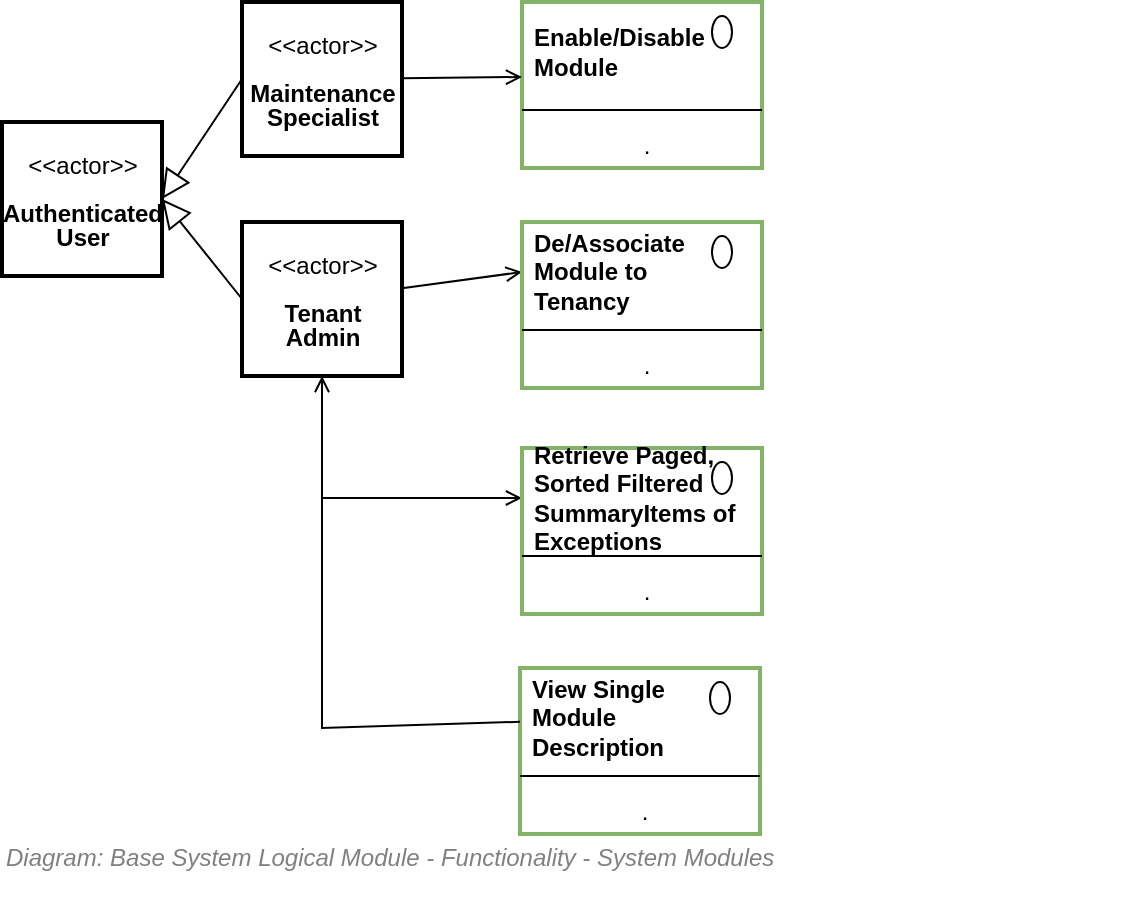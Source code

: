 <mxfile compressed="false" version="17.5.0" type="google">
  <diagram id="Ejtf3LYvVK-f6g9C-ugk" name="Module Management">
    <mxGraphModel grid="1" page="1" gridSize="10" guides="1" tooltips="1" connect="1" arrows="1" fold="1" pageScale="1" pageWidth="827" pageHeight="1169" math="0" shadow="0">
      <root>
        <mxCell id="oZGsi7SANBZzed72GmKH-0" />
        <mxCell id="oZGsi7SANBZzed72GmKH-1" parent="oZGsi7SANBZzed72GmKH-0" />
        <mxCell id="Ah4b7YtR8JSupcsxefLh-12" value="&lt;font style=&quot;font-size: 12px&quot;&gt;&lt;i style=&quot;font-weight: normal&quot;&gt;&lt;span style=&quot;font-size: 12px&quot;&gt;Diagram: Base&amp;nbsp;&lt;/span&gt;&lt;/i&gt;&lt;span style=&quot;font-style: italic ; font-weight: 400&quot;&gt;System&lt;/span&gt;&lt;span style=&quot;font-style: italic ; font-weight: 400&quot;&gt;&amp;nbsp;&lt;/span&gt;&lt;i style=&quot;font-weight: normal&quot;&gt;&lt;span style=&quot;font-size: 12px&quot;&gt;Logical Module -&amp;nbsp;&lt;/span&gt;&lt;span style=&quot;font-size: 12px&quot;&gt;Functionality -&amp;nbsp;&lt;/span&gt;System Modules&lt;/i&gt;&lt;/font&gt;" style="text;strokeColor=none;fillColor=none;html=1;fontSize=12;fontStyle=1;verticalAlign=middle;align=left;shadow=0;glass=0;comic=0;opacity=30;fontColor=#808080;" vertex="1" parent="oZGsi7SANBZzed72GmKH-1">
          <mxGeometry x="120" y="655" width="520" height="20" as="geometry" />
        </mxCell>
        <UserObject label="" tooltip="ABOUT&#xa;&#xa;Systems that are expected to be maintainable and improvable over a long duration are expected to broken down into separate Logical Modules to keep them from growing into one un-maintainable, monolithic &quot;ball of mud&quot;. &#xa;&#xa;&#xa;&#xa;The first Logical Module (the &quot;Core&quot; module deals with issues common to just about all IT systems: diagnostics, errors, sessions, identity, authorisation, commands, system and application context and status information, tenancies, media, etc.&#xa;&#xa;&#xa;&#xa;By reusing and leveraging common Core functionality and models, other modules can remain focused on a specific business problem (Schooling, Pharmacies, Food handling, etc.) while remaining easy and cost effective to develop and extend. &#xa;&#xa;&#xa;Note:&#xa;as shown more clearly in the Development View, Logical Modules are made up of a set of Assemblies." id="Ah4b7YtR8JSupcsxefLh-13">
          <mxCell style="shape=image;html=1;verticalAlign=top;verticalLabelPosition=bottom;labelBackgroundColor=#ffffff;imageAspect=0;aspect=fixed;image=https://cdn1.iconfinder.com/data/icons/hawcons/32/699014-icon-28-information-128.png;shadow=0;dashed=0;fontFamily=Helvetica;fontSize=12;fontColor=#000000;align=center;strokeColor=#000000;fillColor=#505050;dashPattern=1 1;" vertex="1" parent="oZGsi7SANBZzed72GmKH-1">
            <mxGeometry x="660" y="665" width="20" height="20" as="geometry" />
          </mxCell>
        </UserObject>
        <mxCell id="BaTy3wc9_1nbsWXVdK0K-0" value="" style="endArrow=block;endFill=0;endSize=12;html=1;strokeColor=#000000;fontSize=10;entryX=1;entryY=0.5;entryDx=0;entryDy=0;exitX=0;exitY=0.5;exitDx=0;exitDy=0;" edge="1" parent="oZGsi7SANBZzed72GmKH-1" source="BaTy3wc9_1nbsWXVdK0K-15" target="BaTy3wc9_1nbsWXVdK0K-16">
          <mxGeometry width="160" relative="1" as="geometry">
            <mxPoint x="260" y="487" as="sourcePoint" />
            <mxPoint x="260" y="517" as="targetPoint" />
          </mxGeometry>
        </mxCell>
        <mxCell id="BaTy3wc9_1nbsWXVdK0K-1" style="edgeStyle=none;rounded=0;orthogonalLoop=1;jettySize=auto;html=1;entryX=0;entryY=0.5;entryDx=0;entryDy=0;endArrow=open;endFill=0;exitX=0.5;exitY=1;exitDx=0;exitDy=0;" edge="1" parent="oZGsi7SANBZzed72GmKH-1" source="BaTy3wc9_1nbsWXVdK0K-2" target="BaTy3wc9_1nbsWXVdK0K-4">
          <mxGeometry relative="1" as="geometry">
            <Array as="points">
              <mxPoint x="280" y="485" />
            </Array>
          </mxGeometry>
        </mxCell>
        <mxCell id="BaTy3wc9_1nbsWXVdK0K-23" style="edgeStyle=none;rounded=0;orthogonalLoop=1;jettySize=auto;html=1;entryX=0;entryY=0.5;entryDx=0;entryDy=0;endArrow=open;endFill=0;" edge="1" parent="oZGsi7SANBZzed72GmKH-1" source="BaTy3wc9_1nbsWXVdK0K-2" target="BaTy3wc9_1nbsWXVdK0K-19">
          <mxGeometry relative="1" as="geometry" />
        </mxCell>
        <mxCell id="BaTy3wc9_1nbsWXVdK0K-2" value="&lt;p style=&quot;line-height: 100%&quot;&gt;&amp;lt;&amp;lt;actor&amp;gt;&amp;gt;&lt;br&gt;&lt;br&gt;&lt;b&gt;Tenant&lt;br&gt;Admin&lt;/b&gt;&lt;/p&gt;" style="text;html=1;align=center;verticalAlign=middle;dashed=0;strokeColor=#000000;strokeWidth=2;" vertex="1" parent="oZGsi7SANBZzed72GmKH-1">
          <mxGeometry x="240" y="347" width="80" height="77" as="geometry" />
        </mxCell>
        <mxCell id="BaTy3wc9_1nbsWXVdK0K-3" value="" style="fontStyle=1;align=center;verticalAlign=top;childLayout=stackLayout;horizontal=1;horizontalStack=0;resizeParent=1;resizeParentMax=0;resizeLast=0;marginBottom=0;strokeColor=#82b366;strokeWidth=2;fillColor=none;" vertex="1" parent="oZGsi7SANBZzed72GmKH-1">
          <mxGeometry x="380" y="460" width="120" height="83" as="geometry" />
        </mxCell>
        <mxCell id="BaTy3wc9_1nbsWXVdK0K-4" value="Retrieve Paged, &lt;br&gt;Sorted Filtered&lt;br&gt;SummaryItems of &lt;br&gt;Exceptions" style="html=1;align=left;spacingLeft=4;verticalAlign=middle;strokeColor=none;fillColor=none;fontStyle=1" vertex="1" parent="BaTy3wc9_1nbsWXVdK0K-3">
          <mxGeometry width="120" height="50" as="geometry" />
        </mxCell>
        <mxCell id="BaTy3wc9_1nbsWXVdK0K-5" value="" style="shape=ellipse;" vertex="1" parent="BaTy3wc9_1nbsWXVdK0K-4">
          <mxGeometry x="1" width="10" height="16" relative="1" as="geometry">
            <mxPoint x="-25" y="7" as="offset" />
          </mxGeometry>
        </mxCell>
        <mxCell id="BaTy3wc9_1nbsWXVdK0K-6" value="" style="line;strokeWidth=1;fillColor=none;align=left;verticalAlign=middle;spacingTop=-1;spacingLeft=3;spacingRight=3;rotatable=0;labelPosition=right;points=[];portConstraint=eastwest;" vertex="1" parent="BaTy3wc9_1nbsWXVdK0K-3">
          <mxGeometry y="50" width="120" height="8" as="geometry" />
        </mxCell>
        <mxCell id="BaTy3wc9_1nbsWXVdK0K-7" value="." style="html=1;align=center;spacingLeft=4;verticalAlign=top;strokeColor=none;fillColor=none;" vertex="1" parent="BaTy3wc9_1nbsWXVdK0K-3">
          <mxGeometry y="58" width="120" height="25" as="geometry" />
        </mxCell>
        <mxCell id="BaTy3wc9_1nbsWXVdK0K-9" value="" style="fontStyle=1;align=center;verticalAlign=top;childLayout=stackLayout;horizontal=1;horizontalStack=0;resizeParent=1;resizeParentMax=0;resizeLast=0;marginBottom=0;strokeColor=#82b366;strokeWidth=2;fillColor=none;" vertex="1" parent="oZGsi7SANBZzed72GmKH-1">
          <mxGeometry x="380" y="237" width="120" height="83" as="geometry" />
        </mxCell>
        <mxCell id="BaTy3wc9_1nbsWXVdK0K-10" value="Enable/Disable&lt;br&gt;Module" style="html=1;align=left;spacingLeft=4;verticalAlign=middle;strokeColor=none;fillColor=none;fontStyle=1" vertex="1" parent="BaTy3wc9_1nbsWXVdK0K-9">
          <mxGeometry width="120" height="50" as="geometry" />
        </mxCell>
        <mxCell id="BaTy3wc9_1nbsWXVdK0K-11" value="" style="shape=ellipse;" vertex="1" parent="BaTy3wc9_1nbsWXVdK0K-10">
          <mxGeometry x="1" width="10" height="16" relative="1" as="geometry">
            <mxPoint x="-25" y="7" as="offset" />
          </mxGeometry>
        </mxCell>
        <mxCell id="BaTy3wc9_1nbsWXVdK0K-12" value="" style="line;strokeWidth=1;fillColor=none;align=left;verticalAlign=middle;spacingTop=-1;spacingLeft=3;spacingRight=3;rotatable=0;labelPosition=right;points=[];portConstraint=eastwest;" vertex="1" parent="BaTy3wc9_1nbsWXVdK0K-9">
          <mxGeometry y="50" width="120" height="8" as="geometry" />
        </mxCell>
        <mxCell id="BaTy3wc9_1nbsWXVdK0K-13" value="." style="html=1;align=center;spacingLeft=4;verticalAlign=top;strokeColor=none;fillColor=none;" vertex="1" parent="BaTy3wc9_1nbsWXVdK0K-9">
          <mxGeometry y="58" width="120" height="25" as="geometry" />
        </mxCell>
        <mxCell id="BaTy3wc9_1nbsWXVdK0K-14" style="edgeStyle=none;rounded=0;orthogonalLoop=1;jettySize=auto;html=1;entryX=0;entryY=0.75;entryDx=0;entryDy=0;endArrow=open;endFill=0;" edge="1" parent="oZGsi7SANBZzed72GmKH-1" source="BaTy3wc9_1nbsWXVdK0K-15" target="BaTy3wc9_1nbsWXVdK0K-10">
          <mxGeometry relative="1" as="geometry" />
        </mxCell>
        <mxCell id="BaTy3wc9_1nbsWXVdK0K-15" value="&lt;p style=&quot;line-height: 100%&quot;&gt;&amp;lt;&amp;lt;actor&amp;gt;&amp;gt;&lt;br&gt;&lt;br&gt;&lt;b&gt;Maintenance &lt;br&gt;Specialist&lt;/b&gt;&lt;/p&gt;" style="text;html=1;align=center;verticalAlign=middle;dashed=0;strokeColor=#000000;strokeWidth=2;" vertex="1" parent="oZGsi7SANBZzed72GmKH-1">
          <mxGeometry x="240" y="237" width="80" height="77" as="geometry" />
        </mxCell>
        <mxCell id="BaTy3wc9_1nbsWXVdK0K-16" value="&lt;p style=&quot;line-height: 100%&quot;&gt;&amp;lt;&amp;lt;actor&amp;gt;&amp;gt;&lt;br&gt;&lt;br&gt;&lt;b&gt;Authenticated&lt;br&gt;User&lt;/b&gt;&lt;/p&gt;" style="text;html=1;align=center;verticalAlign=middle;dashed=0;strokeColor=#000000;strokeWidth=2;" vertex="1" parent="oZGsi7SANBZzed72GmKH-1">
          <mxGeometry x="120" y="297" width="80" height="77" as="geometry" />
        </mxCell>
        <mxCell id="BaTy3wc9_1nbsWXVdK0K-17" value="" style="endArrow=block;endFill=0;endSize=12;html=1;strokeColor=#000000;fontSize=10;entryX=1;entryY=0.5;entryDx=0;entryDy=0;exitX=0;exitY=0.5;exitDx=0;exitDy=0;" edge="1" parent="oZGsi7SANBZzed72GmKH-1" source="BaTy3wc9_1nbsWXVdK0K-2" target="BaTy3wc9_1nbsWXVdK0K-16">
          <mxGeometry width="160" relative="1" as="geometry">
            <mxPoint x="250" y="285.5" as="sourcePoint" />
            <mxPoint x="210" y="345.5" as="targetPoint" />
          </mxGeometry>
        </mxCell>
        <mxCell id="BaTy3wc9_1nbsWXVdK0K-18" value="" style="fontStyle=1;align=center;verticalAlign=top;childLayout=stackLayout;horizontal=1;horizontalStack=0;resizeParent=1;resizeParentMax=0;resizeLast=0;marginBottom=0;strokeColor=#82b366;strokeWidth=2;fillColor=none;" vertex="1" parent="oZGsi7SANBZzed72GmKH-1">
          <mxGeometry x="380" y="347" width="120" height="83" as="geometry" />
        </mxCell>
        <mxCell id="BaTy3wc9_1nbsWXVdK0K-19" value="De/Associate &lt;br&gt;Module to &lt;br&gt;Tenancy" style="html=1;align=left;spacingLeft=4;verticalAlign=middle;strokeColor=none;fillColor=none;fontStyle=1" vertex="1" parent="BaTy3wc9_1nbsWXVdK0K-18">
          <mxGeometry width="120" height="50" as="geometry" />
        </mxCell>
        <mxCell id="BaTy3wc9_1nbsWXVdK0K-20" value="" style="shape=ellipse;" vertex="1" parent="BaTy3wc9_1nbsWXVdK0K-19">
          <mxGeometry x="1" width="10" height="16" relative="1" as="geometry">
            <mxPoint x="-25" y="7" as="offset" />
          </mxGeometry>
        </mxCell>
        <mxCell id="BaTy3wc9_1nbsWXVdK0K-21" value="" style="line;strokeWidth=1;fillColor=none;align=left;verticalAlign=middle;spacingTop=-1;spacingLeft=3;spacingRight=3;rotatable=0;labelPosition=right;points=[];portConstraint=eastwest;" vertex="1" parent="BaTy3wc9_1nbsWXVdK0K-18">
          <mxGeometry y="50" width="120" height="8" as="geometry" />
        </mxCell>
        <mxCell id="BaTy3wc9_1nbsWXVdK0K-22" value="." style="html=1;align=center;spacingLeft=4;verticalAlign=top;strokeColor=none;fillColor=none;" vertex="1" parent="BaTy3wc9_1nbsWXVdK0K-18">
          <mxGeometry y="58" width="120" height="25" as="geometry" />
        </mxCell>
        <mxCell id="BaTy3wc9_1nbsWXVdK0K-25" value="" style="fontStyle=1;align=center;verticalAlign=top;childLayout=stackLayout;horizontal=1;horizontalStack=0;resizeParent=1;resizeParentMax=0;resizeLast=0;marginBottom=0;strokeColor=#82b366;strokeWidth=2;fillColor=none;" vertex="1" parent="oZGsi7SANBZzed72GmKH-1">
          <mxGeometry x="379" y="570" width="120" height="83" as="geometry" />
        </mxCell>
        <mxCell id="BaTy3wc9_1nbsWXVdK0K-26" value="View Single &lt;br&gt;Module &lt;br&gt;Description" style="html=1;align=left;spacingLeft=4;verticalAlign=middle;strokeColor=none;fillColor=none;fontStyle=1" vertex="1" parent="BaTy3wc9_1nbsWXVdK0K-25">
          <mxGeometry width="120" height="50" as="geometry" />
        </mxCell>
        <mxCell id="BaTy3wc9_1nbsWXVdK0K-27" value="" style="shape=ellipse;" vertex="1" parent="BaTy3wc9_1nbsWXVdK0K-26">
          <mxGeometry x="1" width="10" height="16" relative="1" as="geometry">
            <mxPoint x="-25" y="7" as="offset" />
          </mxGeometry>
        </mxCell>
        <mxCell id="BaTy3wc9_1nbsWXVdK0K-28" value="" style="line;strokeWidth=1;fillColor=none;align=left;verticalAlign=middle;spacingTop=-1;spacingLeft=3;spacingRight=3;rotatable=0;labelPosition=right;points=[];portConstraint=eastwest;" vertex="1" parent="BaTy3wc9_1nbsWXVdK0K-25">
          <mxGeometry y="50" width="120" height="8" as="geometry" />
        </mxCell>
        <mxCell id="BaTy3wc9_1nbsWXVdK0K-29" value="." style="html=1;align=center;spacingLeft=4;verticalAlign=top;strokeColor=none;fillColor=none;" vertex="1" parent="BaTy3wc9_1nbsWXVdK0K-25">
          <mxGeometry y="58" width="120" height="25" as="geometry" />
        </mxCell>
        <mxCell id="BaTy3wc9_1nbsWXVdK0K-30" style="edgeStyle=none;rounded=0;orthogonalLoop=1;jettySize=auto;html=1;entryX=0.5;entryY=1;entryDx=0;entryDy=0;endArrow=open;endFill=0;" edge="1" parent="oZGsi7SANBZzed72GmKH-1" source="BaTy3wc9_1nbsWXVdK0K-26" target="BaTy3wc9_1nbsWXVdK0K-2">
          <mxGeometry relative="1" as="geometry">
            <Array as="points">
              <mxPoint x="280" y="600" />
            </Array>
          </mxGeometry>
        </mxCell>
      </root>
    </mxGraphModel>
  </diagram>
</mxfile>
